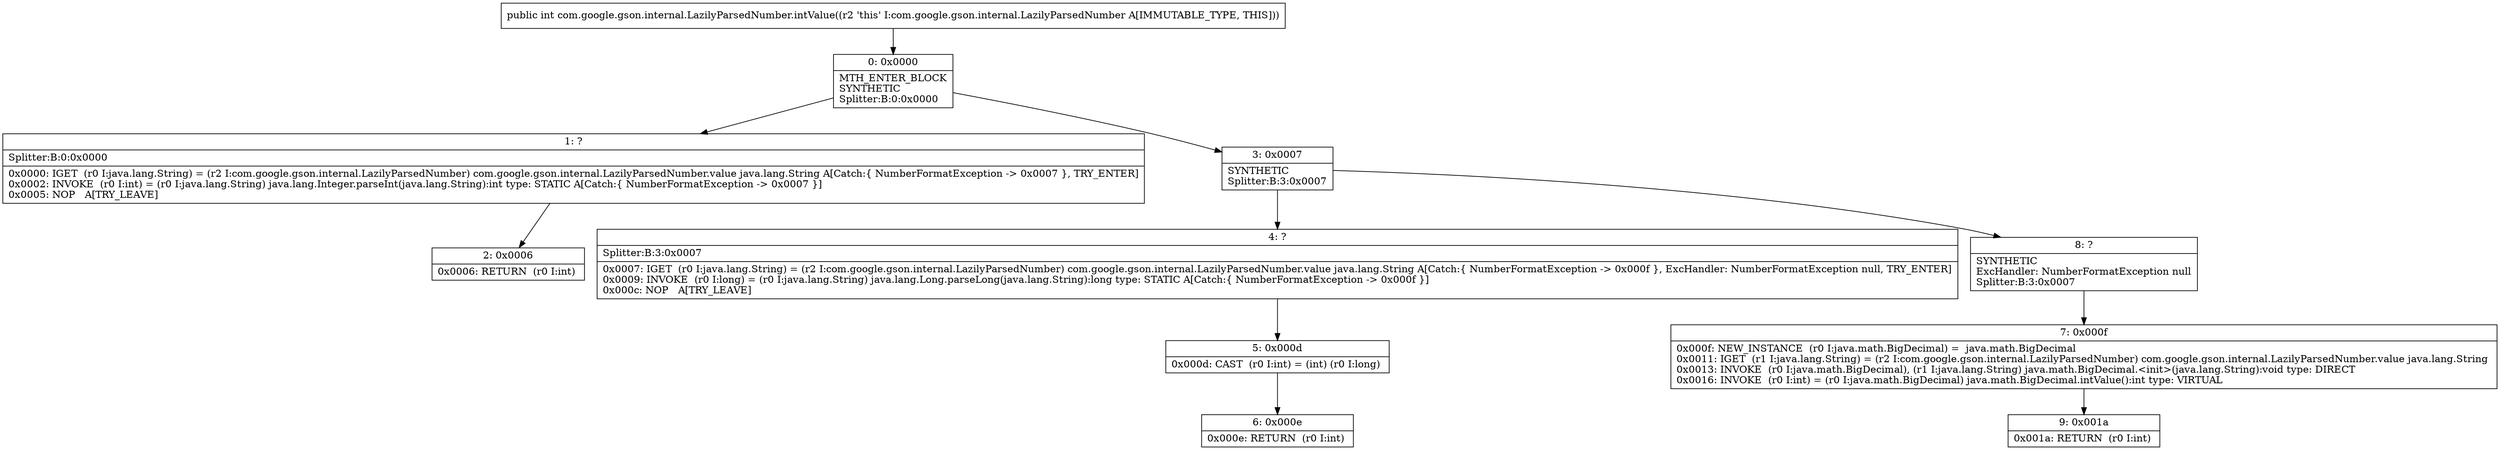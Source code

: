 digraph "CFG forcom.google.gson.internal.LazilyParsedNumber.intValue()I" {
Node_0 [shape=record,label="{0\:\ 0x0000|MTH_ENTER_BLOCK\lSYNTHETIC\lSplitter:B:0:0x0000\l}"];
Node_1 [shape=record,label="{1\:\ ?|Splitter:B:0:0x0000\l|0x0000: IGET  (r0 I:java.lang.String) = (r2 I:com.google.gson.internal.LazilyParsedNumber) com.google.gson.internal.LazilyParsedNumber.value java.lang.String A[Catch:\{ NumberFormatException \-\> 0x0007 \}, TRY_ENTER]\l0x0002: INVOKE  (r0 I:int) = (r0 I:java.lang.String) java.lang.Integer.parseInt(java.lang.String):int type: STATIC A[Catch:\{ NumberFormatException \-\> 0x0007 \}]\l0x0005: NOP   A[TRY_LEAVE]\l}"];
Node_2 [shape=record,label="{2\:\ 0x0006|0x0006: RETURN  (r0 I:int) \l}"];
Node_3 [shape=record,label="{3\:\ 0x0007|SYNTHETIC\lSplitter:B:3:0x0007\l}"];
Node_4 [shape=record,label="{4\:\ ?|Splitter:B:3:0x0007\l|0x0007: IGET  (r0 I:java.lang.String) = (r2 I:com.google.gson.internal.LazilyParsedNumber) com.google.gson.internal.LazilyParsedNumber.value java.lang.String A[Catch:\{ NumberFormatException \-\> 0x000f \}, ExcHandler: NumberFormatException null, TRY_ENTER]\l0x0009: INVOKE  (r0 I:long) = (r0 I:java.lang.String) java.lang.Long.parseLong(java.lang.String):long type: STATIC A[Catch:\{ NumberFormatException \-\> 0x000f \}]\l0x000c: NOP   A[TRY_LEAVE]\l}"];
Node_5 [shape=record,label="{5\:\ 0x000d|0x000d: CAST  (r0 I:int) = (int) (r0 I:long) \l}"];
Node_6 [shape=record,label="{6\:\ 0x000e|0x000e: RETURN  (r0 I:int) \l}"];
Node_7 [shape=record,label="{7\:\ 0x000f|0x000f: NEW_INSTANCE  (r0 I:java.math.BigDecimal) =  java.math.BigDecimal \l0x0011: IGET  (r1 I:java.lang.String) = (r2 I:com.google.gson.internal.LazilyParsedNumber) com.google.gson.internal.LazilyParsedNumber.value java.lang.String \l0x0013: INVOKE  (r0 I:java.math.BigDecimal), (r1 I:java.lang.String) java.math.BigDecimal.\<init\>(java.lang.String):void type: DIRECT \l0x0016: INVOKE  (r0 I:int) = (r0 I:java.math.BigDecimal) java.math.BigDecimal.intValue():int type: VIRTUAL \l}"];
Node_8 [shape=record,label="{8\:\ ?|SYNTHETIC\lExcHandler: NumberFormatException null\lSplitter:B:3:0x0007\l}"];
Node_9 [shape=record,label="{9\:\ 0x001a|0x001a: RETURN  (r0 I:int) \l}"];
MethodNode[shape=record,label="{public int com.google.gson.internal.LazilyParsedNumber.intValue((r2 'this' I:com.google.gson.internal.LazilyParsedNumber A[IMMUTABLE_TYPE, THIS])) }"];
MethodNode -> Node_0;
Node_0 -> Node_1;
Node_0 -> Node_3;
Node_1 -> Node_2;
Node_3 -> Node_4;
Node_3 -> Node_8;
Node_4 -> Node_5;
Node_5 -> Node_6;
Node_7 -> Node_9;
Node_8 -> Node_7;
}

